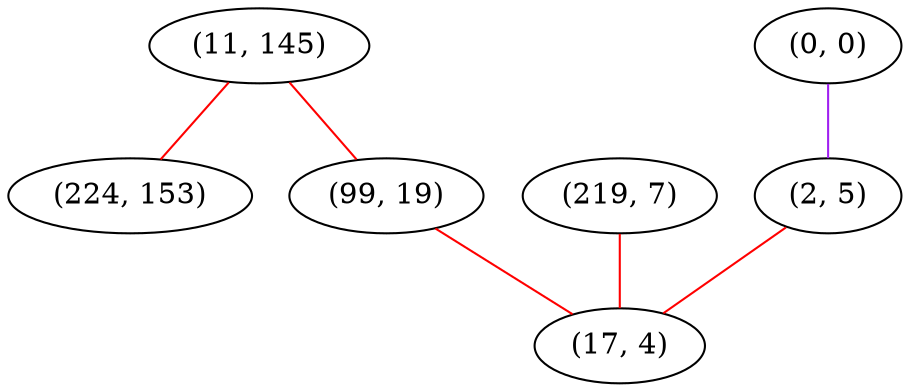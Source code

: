 graph "" {
"(11, 145)";
"(224, 153)";
"(219, 7)";
"(0, 0)";
"(99, 19)";
"(2, 5)";
"(17, 4)";
"(11, 145)" -- "(224, 153)"  [color=red, key=0, weight=1];
"(11, 145)" -- "(99, 19)"  [color=red, key=0, weight=1];
"(219, 7)" -- "(17, 4)"  [color=red, key=0, weight=1];
"(0, 0)" -- "(2, 5)"  [color=purple, key=0, weight=4];
"(99, 19)" -- "(17, 4)"  [color=red, key=0, weight=1];
"(2, 5)" -- "(17, 4)"  [color=red, key=0, weight=1];
}
